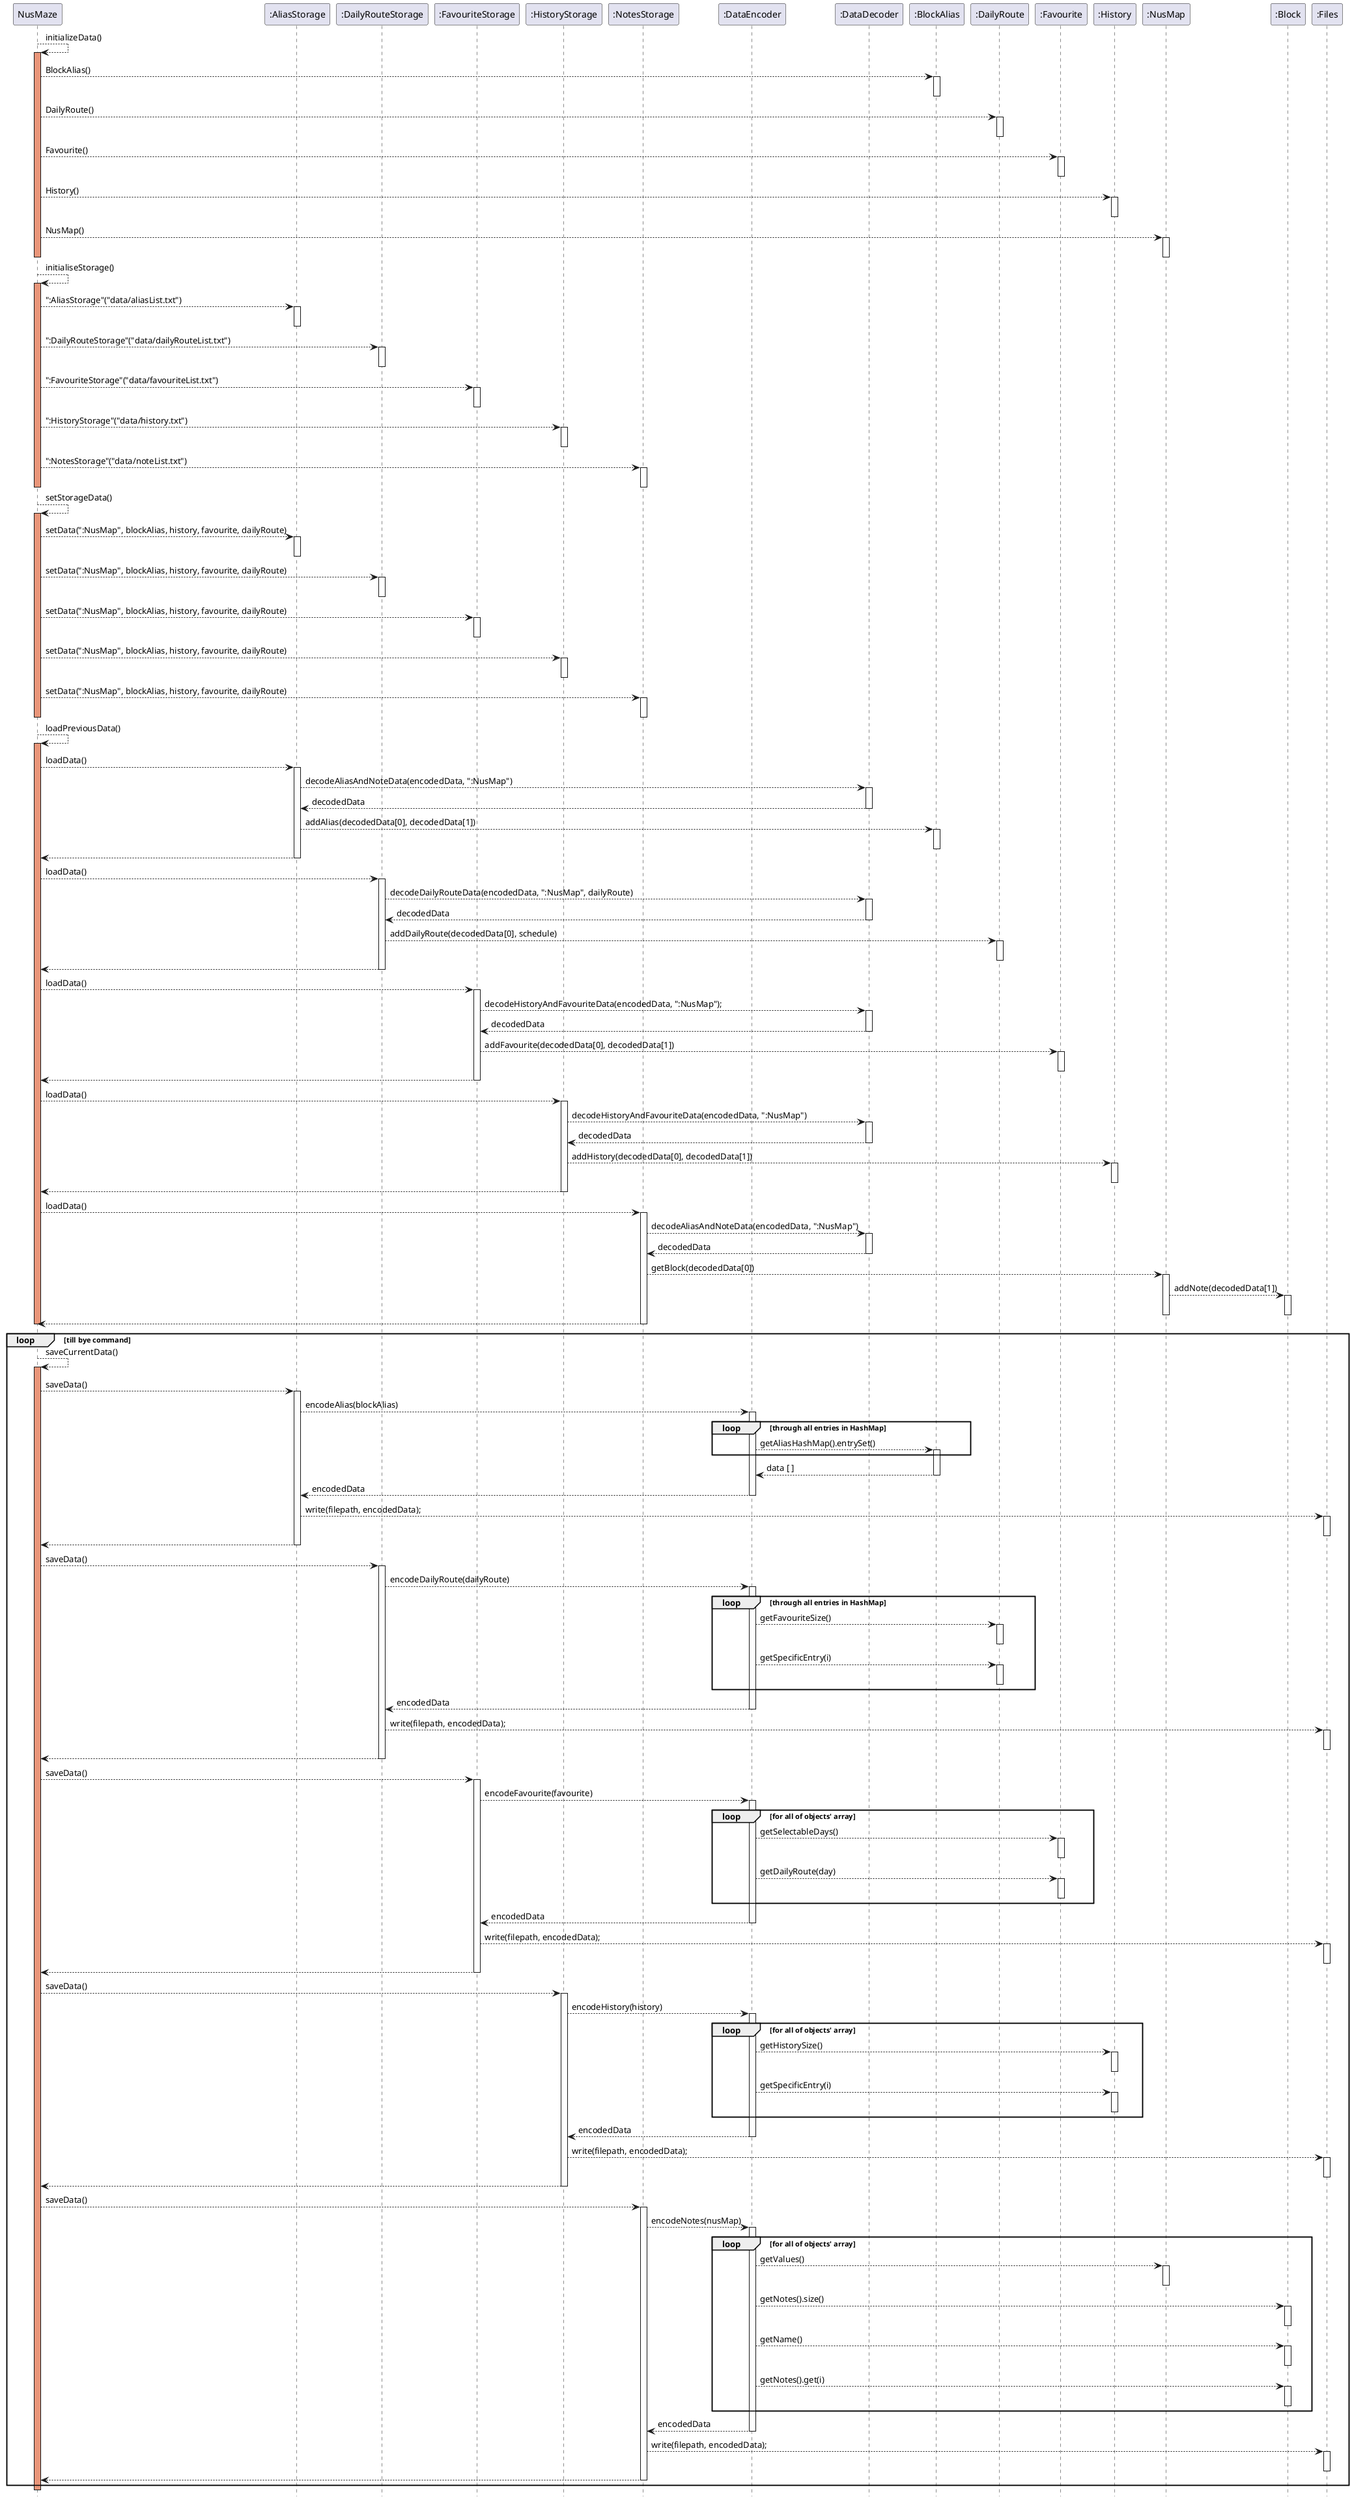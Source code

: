 @startuml
'https://plantuml.com/sequence-diagram

hide footbox

participant NusMaze

participant ":AliasStorage"
participant ":DailyRouteStorage"
participant ":FavouriteStorage"
participant ":HistoryStorage"
participant ":NotesStorage"
participant ":DataEncoder"
participant ":DataDecoder"

participant ":BlockAlias"
participant ":DailyRoute"
participant ":Favourite"
participant ":History"
participant ":NusMap"
participant ":Block"

participant ":Files"

NusMaze --> NusMaze: initializeData()
activate NusMaze #DarkSalmon
NusMaze --> ":BlockAlias": BlockAlias()
activate ":BlockAlias"
deactivate ":BlockAlias"
NusMaze --> ":DailyRoute": DailyRoute()
activate ":DailyRoute"
deactivate ":DailyRoute"
NusMaze --> ":Favourite": Favourite()
activate ":Favourite"
deactivate ":Favourite"
NusMaze --> ":History": History()
activate ":History"
deactivate ":History"
NusMaze --> ":NusMap": NusMap()
activate ":NusMap"
deactivate ":NusMap"
deactivate NusMaze

NusMaze --> NusMaze: initialiseStorage()
activate NusMaze #DarkSalmon
NusMaze --> ":AliasStorage": ":AliasStorage"("data/aliasList.txt")
activate ":AliasStorage"
deactivate ":AliasStorage"
NusMaze --> ":DailyRouteStorage": ":DailyRouteStorage"("data/dailyRouteList.txt")
activate ":DailyRouteStorage"
deactivate ":DailyRouteStorage"
NusMaze --> ":FavouriteStorage": ":FavouriteStorage"("data/favouriteList.txt")
activate ":FavouriteStorage"
deactivate ":FavouriteStorage"
NusMaze --> ":HistoryStorage": ":HistoryStorage"("data/history.txt")
activate ":HistoryStorage"
deactivate ":HistoryStorage"
NusMaze --> ":NotesStorage": ":NotesStorage"("data/noteList.txt")
activate ":NotesStorage"
deactivate ":NotesStorage"
deactivate NusMaze #DarkSalmon

NusMaze --> NusMaze: setStorageData()
activate NusMaze #DarkSalmon
NusMaze --> ":AliasStorage" : setData(":NusMap", blockAlias, history, favourite, dailyRoute)
activate ":AliasStorage"
deactivate ":AliasStorage"
NusMaze --> ":DailyRouteStorage": setData(":NusMap", blockAlias, history, favourite, dailyRoute)
activate ":DailyRouteStorage"
deactivate ":DailyRouteStorage"
NusMaze --> ":FavouriteStorage": setData(":NusMap", blockAlias, history, favourite, dailyRoute)
activate ":FavouriteStorage"
deactivate ":FavouriteStorage"
NusMaze --> ":HistoryStorage": setData(":NusMap", blockAlias, history, favourite, dailyRoute)
activate ":HistoryStorage"
deactivate ":HistoryStorage"
NusMaze --> ":NotesStorage": setData(":NusMap", blockAlias, history, favourite, dailyRoute)
activate ":NotesStorage"
deactivate ":NotesStorage"
deactivate NusMaze #DarkSalmon

NusMaze --> NusMaze: loadPreviousData()
activate NusMaze #DarkSalmon

NusMaze --> ":AliasStorage": loadData()
activate ":AliasStorage"
":AliasStorage" ---> ":DataDecoder": decodeAliasAndNoteData(encodedData, ":NusMap")
activate ":DataDecoder"
":DataDecoder" ---> ":AliasStorage": decodedData
deactivate ":DataDecoder"
":AliasStorage" --> ":BlockAlias": addAlias(decodedData[0], decodedData[1])
activate  ":BlockAlias"
deactivate ":BlockAlias"
":AliasStorage" --> NusMaze
deactivate ":AliasStorage"

NusMaze --> ":DailyRouteStorage": loadData()
activate ":DailyRouteStorage"
":DailyRouteStorage" ---> ":DataDecoder": decodeDailyRouteData(encodedData, ":NusMap", dailyRoute)
activate ":DataDecoder"
":DataDecoder" ---> ":DailyRouteStorage": decodedData
deactivate ":DataDecoder"
":DailyRouteStorage" --> ":DailyRoute": addDailyRoute(decodedData[0], schedule)
activate  ":DailyRoute"
deactivate ":DailyRoute"
":DailyRouteStorage" --> NusMaze
deactivate ":DailyRouteStorage"

NusMaze --> ":FavouriteStorage": loadData()
activate ":FavouriteStorage"
":FavouriteStorage" ---> ":DataDecoder": decodeHistoryAndFavouriteData(encodedData, ":NusMap");
activate ":DataDecoder"
":DataDecoder" ---> ":FavouriteStorage": decodedData
deactivate ":DataDecoder"
":FavouriteStorage" --> ":Favourite": addFavourite(decodedData[0], decodedData[1])
activate  ":Favourite"
deactivate ":Favourite"
":FavouriteStorage" --> NusMaze
deactivate ":FavouriteStorage"

NusMaze --> ":HistoryStorage": loadData()
activate ":HistoryStorage"
":HistoryStorage" ---> ":DataDecoder": decodeHistoryAndFavouriteData(encodedData, ":NusMap")
activate ":DataDecoder"
":DataDecoder" ---> ":HistoryStorage": decodedData
deactivate ":DataDecoder"
":HistoryStorage" --> ":History": addHistory(decodedData[0], decodedData[1])
activate  ":History"
deactivate ":History"
":HistoryStorage" --> NusMaze
deactivate ":HistoryStorage"

NusMaze --> ":NotesStorage": loadData()
activate ":NotesStorage"
":NotesStorage" ---> ":DataDecoder": decodeAliasAndNoteData(encodedData, ":NusMap")
activate ":DataDecoder"
":DataDecoder" ---> ":NotesStorage": decodedData
deactivate ":DataDecoder"
":NotesStorage" --> ":NusMap": getBlock(decodedData[0])
activate  ":NusMap"
":NusMap" --> ":Block": addNote(decodedData[1])
activate ":Block"
deactivate ":Block"
deactivate ":NusMap"
":NotesStorage" --> NusMaze
deactivate ":NotesStorage"

deactivate NusMaze #DarkSalmon

loop till bye command
    NusMaze --> NusMaze: saveCurrentData()
    activate NusMaze #DarkSalmon

    NusMaze --> ":AliasStorage": saveData()
    activate ":AliasStorage"
    ":AliasStorage" ---> ":DataEncoder": encodeAlias(blockAlias)
    activate ":DataEncoder"
    group loop[through all entries in HashMap]
    ":DataEncoder" ---> ":BlockAlias": getAliasHashMap().entrySet()
    activate ":BlockAlias"
    end
    ":BlockAlias" ---> ":DataEncoder": data [ ]
    deactivate ":BlockAlias"
    ":DataEncoder" ---> ":AliasStorage": encodedData
    deactivate ":DataEncoder"
    ":AliasStorage" ---> ":Files": write(filepath, encodedData);
    activate ":Files"
    deactivate ":Files"
    ":AliasStorage" --> NusMaze
    deactivate ":AliasStorage"

    NusMaze --> ":DailyRouteStorage": saveData()
    activate ":DailyRouteStorage"
    ":DailyRouteStorage" ---> ":DataEncoder": encodeDailyRoute(dailyRoute)
    activate ":DataEncoder"
    group loop[through all entries in HashMap]
        ":DataEncoder" ---> ":DailyRoute": getFavouriteSize()
        activate ":DailyRoute"
        deactivate ":DailyRoute"
        ":DataEncoder" ---> ":DailyRoute": getSpecificEntry(i)
        activate ":DailyRoute"
        deactivate ":DailyRoute"
    end
    ":DataEncoder" ---> ":DailyRouteStorage": encodedData
    deactivate ":DataEncoder"
    ":DailyRouteStorage" ---> ":Files": write(filepath, encodedData);
    activate ":Files"
    deactivate ":Files"
    ":DailyRouteStorage" --> NusMaze
    deactivate ":DailyRouteStorage"

    NusMaze --> ":FavouriteStorage": saveData()
    activate ":FavouriteStorage"
    ":FavouriteStorage" ---> ":DataEncoder": encodeFavourite(favourite)
    activate ":DataEncoder"
    group loop[for all of objects' array]
        ":DataEncoder" ---> ":Favourite": getSelectableDays()
        activate ":Favourite"
        deactivate ":Favourite"
        deactivate ":Favourite"
        ":DataEncoder" ---> ":Favourite": getDailyRoute(day)
        activate ":Favourite"
        deactivate ":Favourite"
    end
    ":DataEncoder" ---> ":FavouriteStorage": encodedData
    deactivate ":DataEncoder"
    ":FavouriteStorage" ---> ":Files": write(filepath, encodedData);
    activate ":Files"
    deactivate ":Files"
    ":FavouriteStorage" --> NusMaze
    deactivate ":FavouriteStorage"

    NusMaze --> ":HistoryStorage": saveData()
    activate ":HistoryStorage"
    ":HistoryStorage" ---> ":DataEncoder": encodeHistory(history)
    activate ":DataEncoder"
    group loop[for all of objects' array]
        ":DataEncoder" ---> ":History": getHistorySize()
        activate ":History"
        deactivate ":History"
        deactivate ":History"
        ":DataEncoder" ---> ":History": getSpecificEntry(i)
        activate ":History"
        deactivate ":History"
    end
    ":DataEncoder" ---> ":HistoryStorage": encodedData
    deactivate ":DataEncoder"
    ":HistoryStorage" ---> ":Files": write(filepath, encodedData);
    activate ":Files"
    deactivate ":Files"
    ":HistoryStorage" --> NusMaze
    deactivate ":HistoryStorage"

    NusMaze --> ":NotesStorage": saveData()
    activate ":NotesStorage"
    ":NotesStorage" ---> ":DataEncoder": encodeNotes(nusMap)
    activate ":DataEncoder"
    group loop[for all of objects' array]
        ":DataEncoder" ---> ":NusMap": getValues()
        activate ":NusMap"
        deactivate ":NusMap"
        ":DataEncoder" ---> ":Block": getNotes().size()
        activate ":Block"
        deactivate ":Block"
        ":DataEncoder" ---> ":Block": getName()
        activate ":Block"
        deactivate ":Block"
        ":DataEncoder" ---> ":Block": getNotes().get(i)
        activate ":Block"
        deactivate ":Block"
    end
    ":DataEncoder" ---> ":NotesStorage": encodedData
    deactivate ":DataEncoder"
    ":NotesStorage" ---> ":Files": write(filepath, encodedData);
    activate ":Files"
    deactivate ":Files"
    ":NotesStorage" --> NusMaze
    deactivate ":NotesStorage"

end
deactivate NusMaze #DarkSalmon
@enduml